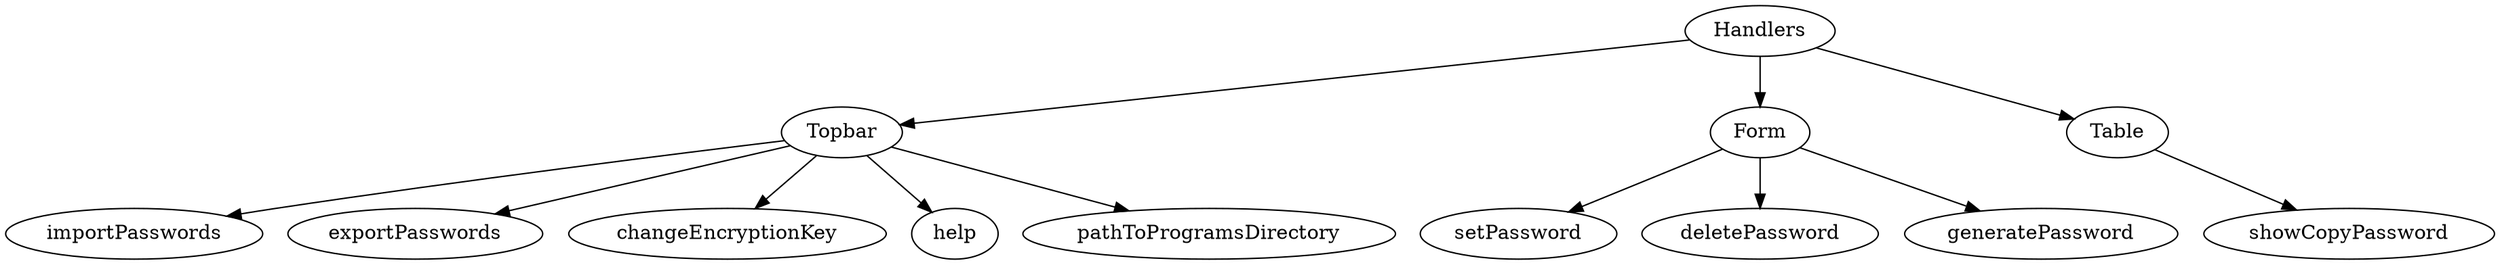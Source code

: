 digraph {
  Handlers -> {Topbar Form Table}

  Topbar -> {importPasswords exportPasswords changeEncryptionKey help pathToProgramsDirectory}
  Form -> {setPassword deletePassword generatePassword}
  Table -> showCopyPassword
}